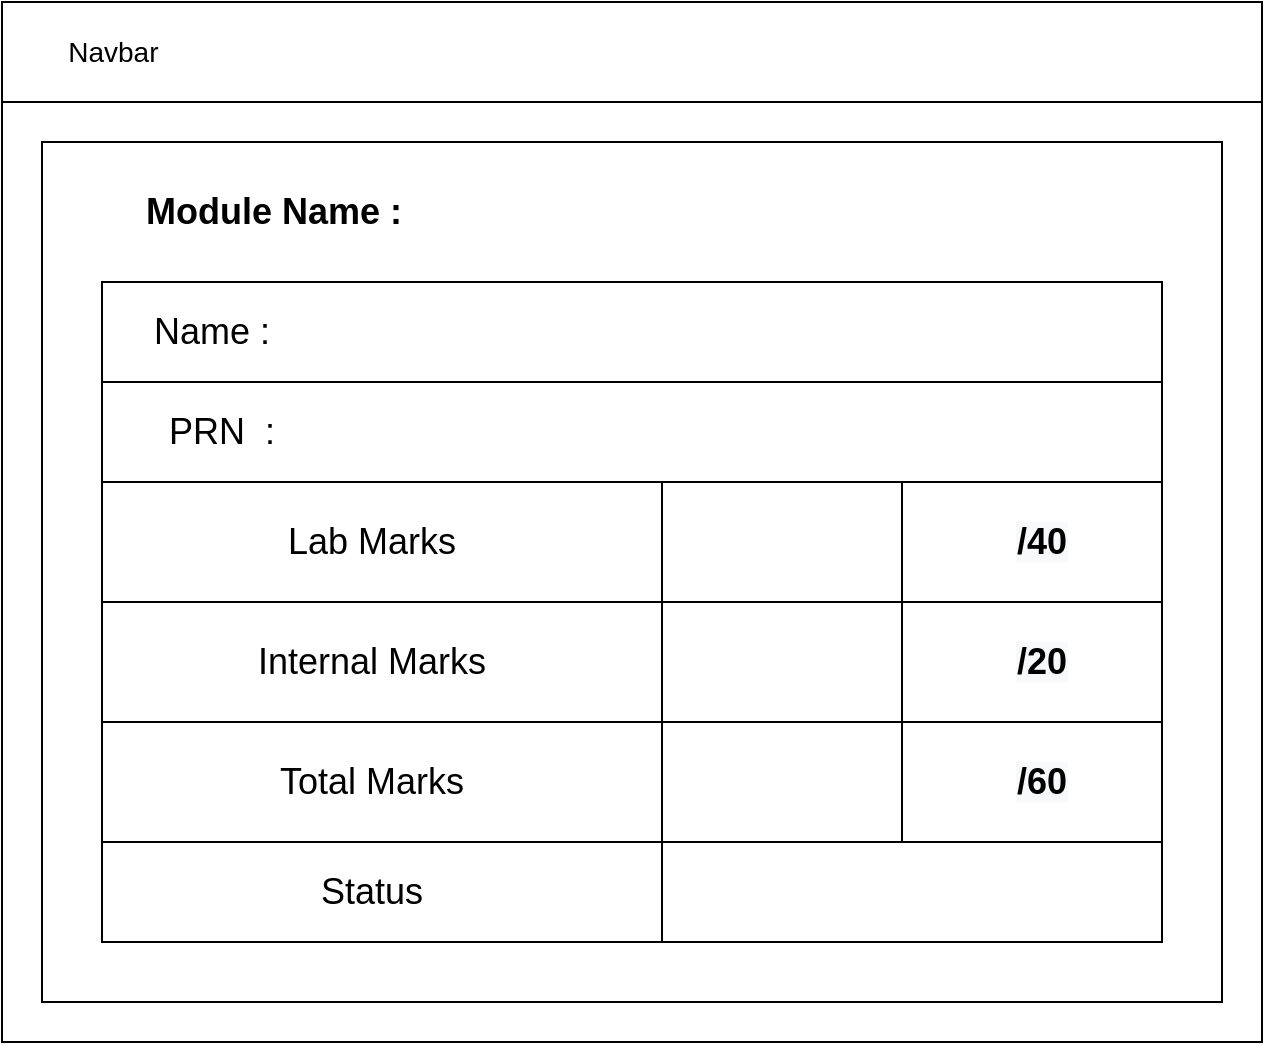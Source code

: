 <mxfile version="20.2.3" type="device"><diagram id="74i5GPj1BXfgf14j-Xx4" name="Page-1"><mxGraphModel dx="833" dy="639" grid="1" gridSize="10" guides="1" tooltips="1" connect="1" arrows="1" fold="1" page="1" pageScale="1" pageWidth="827" pageHeight="1169" math="0" shadow="0"><root><mxCell id="0"/><mxCell id="1" parent="0"/><mxCell id="LYRfk-zHE8zrduIV6hOZ-2" value="" style="rounded=0;whiteSpace=wrap;html=1;" vertex="1" parent="1"><mxGeometry x="120" y="80" width="630" height="520" as="geometry"/></mxCell><mxCell id="LYRfk-zHE8zrduIV6hOZ-3" value="&lt;span style=&quot;font-size: 14px;&quot;&gt;&lt;span style=&quot;white-space: pre;&quot;&gt;&#9;&lt;/span&gt;Navbar&lt;/span&gt;" style="rounded=0;whiteSpace=wrap;html=1;align=left;" vertex="1" parent="1"><mxGeometry x="120" y="80" width="630" height="50" as="geometry"/></mxCell><mxCell id="LYRfk-zHE8zrduIV6hOZ-7" value="" style="rounded=0;whiteSpace=wrap;html=1;fontSize=14;" vertex="1" parent="1"><mxGeometry x="140" y="150" width="590" height="430" as="geometry"/></mxCell><mxCell id="LYRfk-zHE8zrduIV6hOZ-10" value="" style="rounded=0;whiteSpace=wrap;html=1;fontSize=14;" vertex="1" parent="1"><mxGeometry x="170" y="220" width="530" height="330" as="geometry"/></mxCell><mxCell id="LYRfk-zHE8zrduIV6hOZ-11" value="" style="rounded=0;whiteSpace=wrap;html=1;fontSize=14;align=left;" vertex="1" parent="1"><mxGeometry x="170" y="220" width="530" height="50" as="geometry"/></mxCell><mxCell id="LYRfk-zHE8zrduIV6hOZ-12" value="" style="rounded=0;whiteSpace=wrap;html=1;fontSize=14;" vertex="1" parent="1"><mxGeometry x="170" y="270" width="530" height="50" as="geometry"/></mxCell><mxCell id="LYRfk-zHE8zrduIV6hOZ-13" value="" style="rounded=0;whiteSpace=wrap;html=1;fontSize=14;" vertex="1" parent="1"><mxGeometry x="170" y="320" width="530" height="60" as="geometry"/></mxCell><mxCell id="LYRfk-zHE8zrduIV6hOZ-14" value="" style="rounded=0;whiteSpace=wrap;html=1;fontSize=14;" vertex="1" parent="1"><mxGeometry x="170" y="380" width="530" height="60" as="geometry"/></mxCell><mxCell id="LYRfk-zHE8zrduIV6hOZ-15" value="" style="rounded=0;whiteSpace=wrap;html=1;fontSize=14;" vertex="1" parent="1"><mxGeometry x="170" y="440" width="530" height="60" as="geometry"/></mxCell><mxCell id="LYRfk-zHE8zrduIV6hOZ-16" value="Name :" style="text;html=1;strokeColor=none;fillColor=none;align=center;verticalAlign=middle;whiteSpace=wrap;rounded=0;fontSize=18;" vertex="1" parent="1"><mxGeometry x="190" y="230" width="70" height="30" as="geometry"/></mxCell><mxCell id="LYRfk-zHE8zrduIV6hOZ-17" value="&amp;nbsp; PRN&amp;nbsp; :" style="text;html=1;strokeColor=none;fillColor=none;align=center;verticalAlign=middle;whiteSpace=wrap;rounded=0;fontSize=18;" vertex="1" parent="1"><mxGeometry x="190" y="280" width="70" height="30" as="geometry"/></mxCell><mxCell id="LYRfk-zHE8zrduIV6hOZ-18" value="Lab Marks" style="text;html=1;strokeColor=none;fillColor=none;align=center;verticalAlign=middle;whiteSpace=wrap;rounded=0;fontSize=18;" vertex="1" parent="1"><mxGeometry x="230" y="335" width="150" height="30" as="geometry"/></mxCell><mxCell id="LYRfk-zHE8zrduIV6hOZ-19" value="Internal Marks" style="text;html=1;strokeColor=none;fillColor=none;align=center;verticalAlign=middle;whiteSpace=wrap;rounded=0;fontSize=18;" vertex="1" parent="1"><mxGeometry x="215" y="395" width="180" height="30" as="geometry"/></mxCell><mxCell id="LYRfk-zHE8zrduIV6hOZ-20" value="Total Marks" style="text;html=1;strokeColor=none;fillColor=none;align=center;verticalAlign=middle;whiteSpace=wrap;rounded=0;fontSize=18;" vertex="1" parent="1"><mxGeometry x="215" y="455" width="180" height="30" as="geometry"/></mxCell><mxCell id="LYRfk-zHE8zrduIV6hOZ-21" value="Status" style="text;html=1;strokeColor=none;fillColor=none;align=center;verticalAlign=middle;whiteSpace=wrap;rounded=0;fontSize=18;" vertex="1" parent="1"><mxGeometry x="215" y="510" width="180" height="30" as="geometry"/></mxCell><mxCell id="LYRfk-zHE8zrduIV6hOZ-22" value="" style="rounded=0;whiteSpace=wrap;html=1;fontSize=18;" vertex="1" parent="1"><mxGeometry x="450" y="320" width="250" height="60" as="geometry"/></mxCell><mxCell id="LYRfk-zHE8zrduIV6hOZ-23" value="" style="rounded=0;whiteSpace=wrap;html=1;fontSize=18;" vertex="1" parent="1"><mxGeometry x="450" y="380" width="250" height="60" as="geometry"/></mxCell><mxCell id="LYRfk-zHE8zrduIV6hOZ-24" value="" style="rounded=0;whiteSpace=wrap;html=1;fontSize=18;" vertex="1" parent="1"><mxGeometry x="450" y="440" width="250" height="60" as="geometry"/></mxCell><mxCell id="LYRfk-zHE8zrduIV6hOZ-25" value="" style="rounded=0;whiteSpace=wrap;html=1;fontSize=18;" vertex="1" parent="1"><mxGeometry x="450" y="500" width="250" height="50" as="geometry"/></mxCell><mxCell id="LYRfk-zHE8zrduIV6hOZ-26" value="&lt;span style=&quot;color: rgb(0, 0, 0); font-family: Helvetica; font-size: 18px; font-style: normal; font-variant-ligatures: normal; font-variant-caps: normal; letter-spacing: normal; orphans: 2; text-align: center; text-indent: 0px; text-transform: none; widows: 2; word-spacing: 0px; -webkit-text-stroke-width: 0px; background-color: rgb(248, 249, 250); text-decoration-thickness: initial; text-decoration-style: initial; text-decoration-color: initial; float: none; display: inline !important;&quot;&gt;&lt;b&gt;/40&lt;/b&gt;&lt;/span&gt;" style="text;html=1;strokeColor=none;fillColor=none;align=center;verticalAlign=middle;whiteSpace=wrap;rounded=0;fontSize=18;" vertex="1" parent="1"><mxGeometry x="610" y="335" width="60" height="30" as="geometry"/></mxCell><mxCell id="LYRfk-zHE8zrduIV6hOZ-28" value="&lt;span style=&quot;color: rgb(0, 0, 0); font-family: Helvetica; font-size: 18px; font-style: normal; font-variant-ligatures: normal; font-variant-caps: normal; letter-spacing: normal; orphans: 2; text-align: center; text-indent: 0px; text-transform: none; widows: 2; word-spacing: 0px; -webkit-text-stroke-width: 0px; background-color: rgb(248, 249, 250); text-decoration-thickness: initial; text-decoration-style: initial; text-decoration-color: initial; float: none; display: inline !important;&quot;&gt;&lt;b&gt;/20&lt;/b&gt;&lt;/span&gt;" style="text;html=1;strokeColor=none;fillColor=none;align=center;verticalAlign=middle;whiteSpace=wrap;rounded=0;fontSize=18;" vertex="1" parent="1"><mxGeometry x="610" y="395" width="60" height="30" as="geometry"/></mxCell><mxCell id="LYRfk-zHE8zrduIV6hOZ-29" value="&lt;span style=&quot;color: rgb(0, 0, 0); font-family: Helvetica; font-size: 18px; font-style: normal; font-variant-ligatures: normal; font-variant-caps: normal; letter-spacing: normal; orphans: 2; text-align: center; text-indent: 0px; text-transform: none; widows: 2; word-spacing: 0px; -webkit-text-stroke-width: 0px; background-color: rgb(248, 249, 250); text-decoration-thickness: initial; text-decoration-style: initial; text-decoration-color: initial; float: none; display: inline !important;&quot;&gt;&lt;b&gt;/60&lt;/b&gt;&lt;/span&gt;" style="text;html=1;strokeColor=none;fillColor=none;align=center;verticalAlign=middle;whiteSpace=wrap;rounded=0;fontSize=18;" vertex="1" parent="1"><mxGeometry x="610" y="455" width="60" height="30" as="geometry"/></mxCell><mxCell id="LYRfk-zHE8zrduIV6hOZ-30" value="&lt;b&gt;&amp;nbsp; &amp;nbsp; Module Name :&lt;/b&gt;" style="text;html=1;strokeColor=none;fillColor=none;align=left;verticalAlign=middle;whiteSpace=wrap;rounded=0;fontSize=18;" vertex="1" parent="1"><mxGeometry x="170" y="170" width="250" height="30" as="geometry"/></mxCell><mxCell id="LYRfk-zHE8zrduIV6hOZ-31" value="" style="rounded=0;whiteSpace=wrap;html=1;fontSize=18;" vertex="1" parent="1"><mxGeometry x="450" y="320" width="120" height="60" as="geometry"/></mxCell><mxCell id="LYRfk-zHE8zrduIV6hOZ-32" value="" style="rounded=0;whiteSpace=wrap;html=1;fontSize=18;" vertex="1" parent="1"><mxGeometry x="450" y="380" width="120" height="60" as="geometry"/></mxCell><mxCell id="LYRfk-zHE8zrduIV6hOZ-33" value="" style="rounded=0;whiteSpace=wrap;html=1;fontSize=18;" vertex="1" parent="1"><mxGeometry x="450" y="440" width="120" height="60" as="geometry"/></mxCell></root></mxGraphModel></diagram></mxfile>